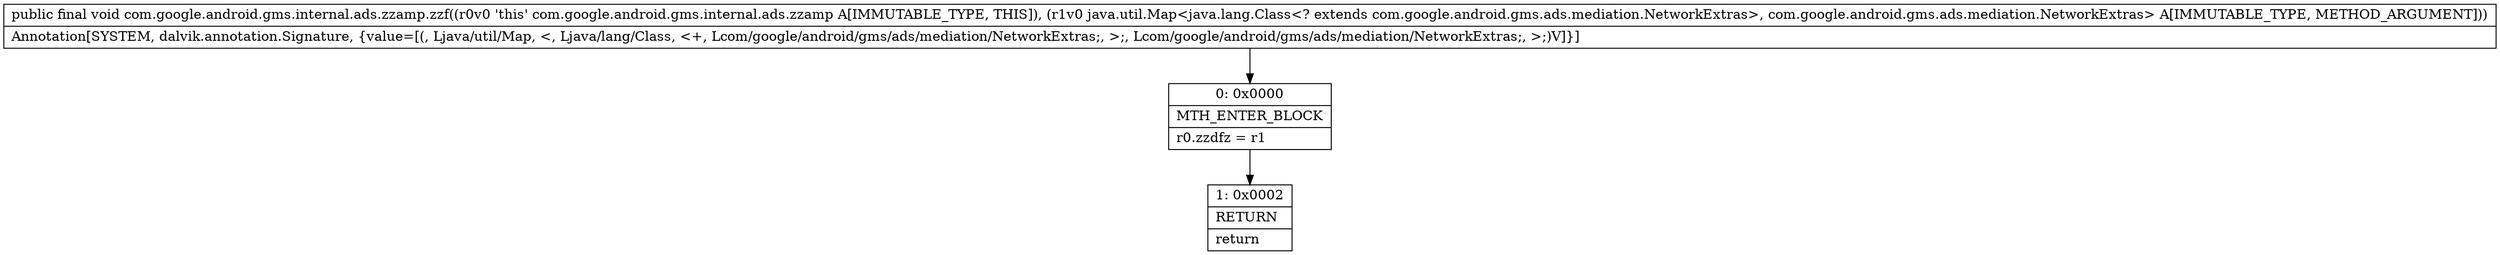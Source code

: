 digraph "CFG forcom.google.android.gms.internal.ads.zzamp.zzf(Ljava\/util\/Map;)V" {
Node_0 [shape=record,label="{0\:\ 0x0000|MTH_ENTER_BLOCK\l|r0.zzdfz = r1\l}"];
Node_1 [shape=record,label="{1\:\ 0x0002|RETURN\l|return\l}"];
MethodNode[shape=record,label="{public final void com.google.android.gms.internal.ads.zzamp.zzf((r0v0 'this' com.google.android.gms.internal.ads.zzamp A[IMMUTABLE_TYPE, THIS]), (r1v0 java.util.Map\<java.lang.Class\<? extends com.google.android.gms.ads.mediation.NetworkExtras\>, com.google.android.gms.ads.mediation.NetworkExtras\> A[IMMUTABLE_TYPE, METHOD_ARGUMENT]))  | Annotation[SYSTEM, dalvik.annotation.Signature, \{value=[(, Ljava\/util\/Map, \<, Ljava\/lang\/Class, \<+, Lcom\/google\/android\/gms\/ads\/mediation\/NetworkExtras;, \>;, Lcom\/google\/android\/gms\/ads\/mediation\/NetworkExtras;, \>;)V]\}]\l}"];
MethodNode -> Node_0;
Node_0 -> Node_1;
}

